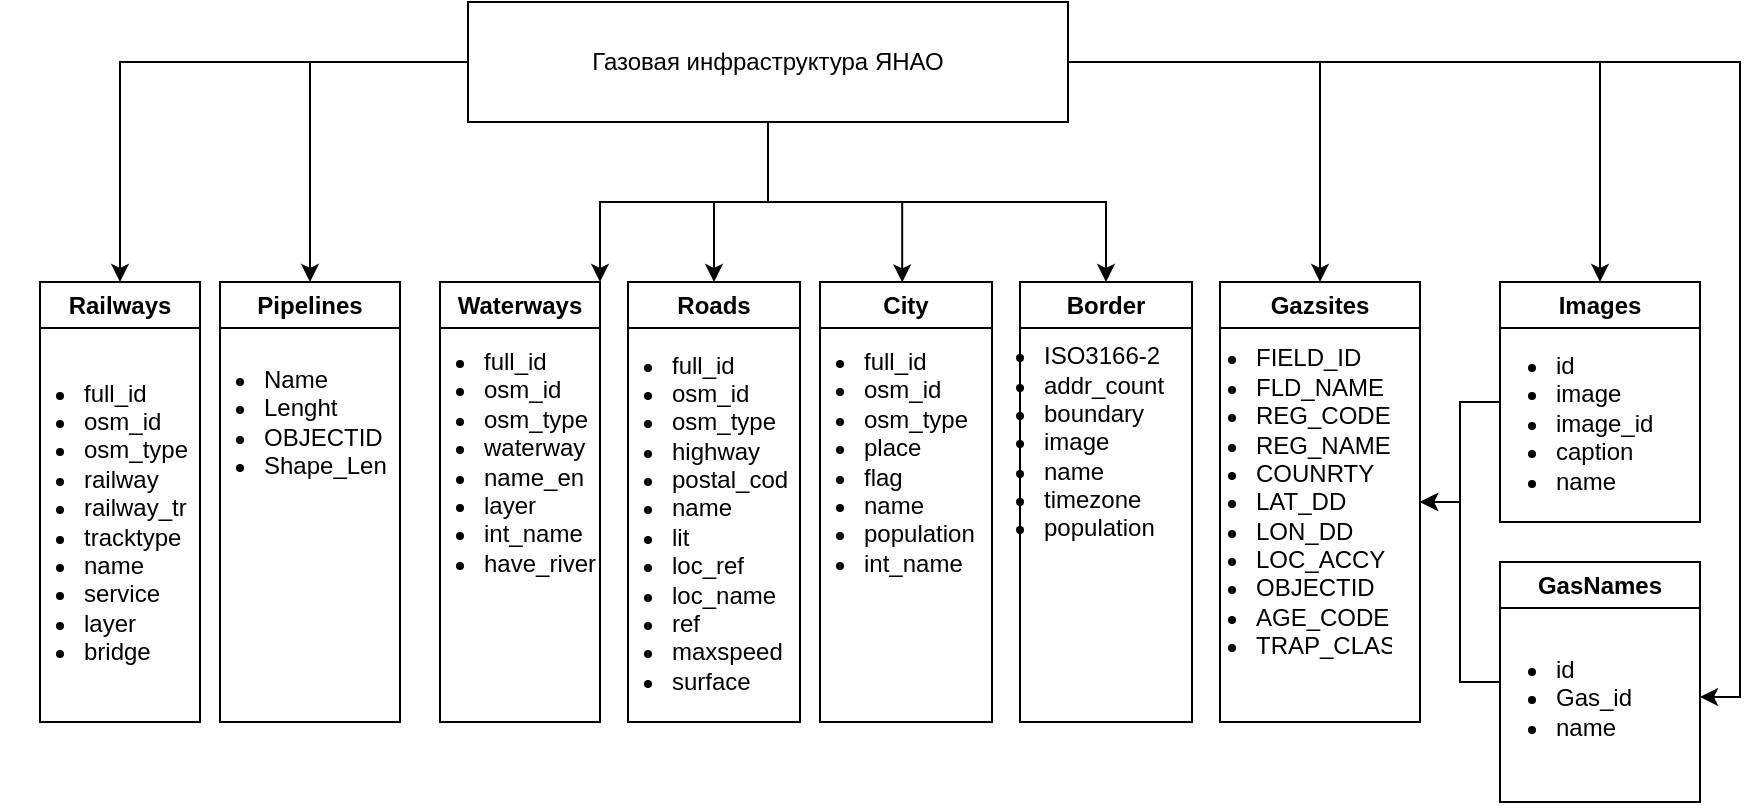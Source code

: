 <mxfile version="27.0.9">
  <diagram name="Страница — 1" id="P01H9IGzsVBKKXXb3qMG">
    <mxGraphModel dx="1141" dy="1793" grid="1" gridSize="10" guides="1" tooltips="1" connect="1" arrows="1" fold="1" page="1" pageScale="1" pageWidth="827" pageHeight="1169" math="0" shadow="0">
      <root>
        <mxCell id="0" />
        <mxCell id="1" parent="0" />
        <mxCell id="pL0q1dB_KrGiLHPkA37B-4" style="edgeStyle=orthogonalEdgeStyle;rounded=0;orthogonalLoop=1;jettySize=auto;html=1;entryX=0.5;entryY=0;entryDx=0;entryDy=0;" edge="1" parent="1" source="pL0q1dB_KrGiLHPkA37B-1" target="pL0q1dB_KrGiLHPkA37B-3">
          <mxGeometry relative="1" as="geometry" />
        </mxCell>
        <mxCell id="pL0q1dB_KrGiLHPkA37B-9" style="edgeStyle=orthogonalEdgeStyle;rounded=0;orthogonalLoop=1;jettySize=auto;html=1;entryX=0.5;entryY=0;entryDx=0;entryDy=0;" edge="1" parent="1" source="pL0q1dB_KrGiLHPkA37B-1" target="pL0q1dB_KrGiLHPkA37B-7">
          <mxGeometry relative="1" as="geometry" />
        </mxCell>
        <mxCell id="pL0q1dB_KrGiLHPkA37B-12" style="edgeStyle=orthogonalEdgeStyle;rounded=0;orthogonalLoop=1;jettySize=auto;html=1;entryX=1;entryY=0;entryDx=0;entryDy=0;" edge="1" parent="1" source="pL0q1dB_KrGiLHPkA37B-1" target="pL0q1dB_KrGiLHPkA37B-11">
          <mxGeometry relative="1" as="geometry" />
        </mxCell>
        <mxCell id="pL0q1dB_KrGiLHPkA37B-15" style="edgeStyle=orthogonalEdgeStyle;rounded=0;orthogonalLoop=1;jettySize=auto;html=1;entryX=0.5;entryY=0;entryDx=0;entryDy=0;" edge="1" parent="1" source="pL0q1dB_KrGiLHPkA37B-1" target="pL0q1dB_KrGiLHPkA37B-13">
          <mxGeometry relative="1" as="geometry" />
        </mxCell>
        <mxCell id="pL0q1dB_KrGiLHPkA37B-21" style="edgeStyle=orthogonalEdgeStyle;rounded=0;orthogonalLoop=1;jettySize=auto;html=1;entryX=0.5;entryY=0;entryDx=0;entryDy=0;" edge="1" parent="1" source="pL0q1dB_KrGiLHPkA37B-1" target="pL0q1dB_KrGiLHPkA37B-18">
          <mxGeometry relative="1" as="geometry" />
        </mxCell>
        <mxCell id="pL0q1dB_KrGiLHPkA37B-25" style="edgeStyle=orthogonalEdgeStyle;rounded=0;orthogonalLoop=1;jettySize=auto;html=1;entryX=0.5;entryY=0;entryDx=0;entryDy=0;" edge="1" parent="1" source="pL0q1dB_KrGiLHPkA37B-1" target="pL0q1dB_KrGiLHPkA37B-22">
          <mxGeometry relative="1" as="geometry" />
        </mxCell>
        <mxCell id="pL0q1dB_KrGiLHPkA37B-30" style="edgeStyle=orthogonalEdgeStyle;rounded=0;orthogonalLoop=1;jettySize=auto;html=1;entryX=0.5;entryY=0;entryDx=0;entryDy=0;" edge="1" parent="1" source="pL0q1dB_KrGiLHPkA37B-1" target="pL0q1dB_KrGiLHPkA37B-26">
          <mxGeometry relative="1" as="geometry" />
        </mxCell>
        <mxCell id="pL0q1dB_KrGiLHPkA37B-33" style="edgeStyle=orthogonalEdgeStyle;rounded=0;orthogonalLoop=1;jettySize=auto;html=1;entryX=1;entryY=0.5;entryDx=0;entryDy=0;" edge="1" parent="1" source="pL0q1dB_KrGiLHPkA37B-1" target="pL0q1dB_KrGiLHPkA37B-32">
          <mxGeometry relative="1" as="geometry" />
        </mxCell>
        <mxCell id="pL0q1dB_KrGiLHPkA37B-1" value="Газовая инфраструктура ЯНАО" style="rounded=0;whiteSpace=wrap;html=1;" vertex="1" parent="1">
          <mxGeometry x="264" y="-250" width="300" height="60" as="geometry" />
        </mxCell>
        <mxCell id="pL0q1dB_KrGiLHPkA37B-3" value="Railways" style="swimlane;whiteSpace=wrap;html=1;" vertex="1" parent="1">
          <mxGeometry x="50" y="-110" width="80" height="220" as="geometry" />
        </mxCell>
        <mxCell id="pL0q1dB_KrGiLHPkA37B-6" value="&lt;ul&gt;&lt;li&gt;full_id&lt;/li&gt;&lt;li&gt;osm_id&lt;/li&gt;&lt;li&gt;osm_type&lt;/li&gt;&lt;li&gt;railway&lt;/li&gt;&lt;li&gt;railway_tr&lt;/li&gt;&lt;li&gt;tracktype&lt;/li&gt;&lt;li&gt;name&lt;/li&gt;&lt;li&gt;service&lt;/li&gt;&lt;li&gt;layer&lt;/li&gt;&lt;li&gt;bridge&lt;/li&gt;&lt;/ul&gt;" style="text;strokeColor=none;fillColor=none;html=1;whiteSpace=wrap;verticalAlign=middle;overflow=hidden;" vertex="1" parent="pL0q1dB_KrGiLHPkA37B-3">
          <mxGeometry x="-20" y="30" width="100" height="180" as="geometry" />
        </mxCell>
        <mxCell id="pL0q1dB_KrGiLHPkA37B-7" value="Pipelines" style="swimlane;whiteSpace=wrap;html=1;" vertex="1" parent="1">
          <mxGeometry x="140" y="-110" width="90" height="220" as="geometry" />
        </mxCell>
        <mxCell id="pL0q1dB_KrGiLHPkA37B-8" value="&lt;ul&gt;&lt;li&gt;Name&lt;/li&gt;&lt;li&gt;Lenght&lt;/li&gt;&lt;li&gt;OBJECTID&lt;/li&gt;&lt;li&gt;Shape_Len&lt;/li&gt;&lt;/ul&gt;" style="text;strokeColor=none;fillColor=none;html=1;whiteSpace=wrap;verticalAlign=middle;overflow=hidden;" vertex="1" parent="pL0q1dB_KrGiLHPkA37B-7">
          <mxGeometry x="-20" y="-20" width="110" height="180" as="geometry" />
        </mxCell>
        <mxCell id="pL0q1dB_KrGiLHPkA37B-10" value="Waterways" style="swimlane;whiteSpace=wrap;html=1;" vertex="1" parent="1">
          <mxGeometry x="250" y="-110" width="80" height="220" as="geometry" />
        </mxCell>
        <mxCell id="pL0q1dB_KrGiLHPkA37B-11" value="&lt;ul&gt;&lt;li&gt;full_id&lt;/li&gt;&lt;li&gt;osm_id&lt;/li&gt;&lt;li&gt;osm_type&lt;/li&gt;&lt;li&gt;waterway&lt;/li&gt;&lt;li&gt;name_en&lt;/li&gt;&lt;li&gt;layer&lt;/li&gt;&lt;li&gt;int_name&lt;/li&gt;&lt;li&gt;have_river&lt;/li&gt;&lt;/ul&gt;" style="text;strokeColor=none;fillColor=none;html=1;whiteSpace=wrap;verticalAlign=middle;overflow=hidden;" vertex="1" parent="pL0q1dB_KrGiLHPkA37B-10">
          <mxGeometry x="-20" width="100" height="180" as="geometry" />
        </mxCell>
        <mxCell id="pL0q1dB_KrGiLHPkA37B-13" value="Roads" style="swimlane;whiteSpace=wrap;html=1;" vertex="1" parent="1">
          <mxGeometry x="344" y="-110" width="86" height="220" as="geometry" />
        </mxCell>
        <mxCell id="pL0q1dB_KrGiLHPkA37B-14" value="&lt;ul&gt;&lt;li&gt;full_id&lt;/li&gt;&lt;li&gt;osm_id&lt;/li&gt;&lt;li&gt;osm_type&lt;/li&gt;&lt;li&gt;highway&lt;/li&gt;&lt;li&gt;postal_cod&lt;/li&gt;&lt;li&gt;name&lt;/li&gt;&lt;li&gt;lit&lt;/li&gt;&lt;li&gt;loc_ref&lt;/li&gt;&lt;li&gt;loc_name&lt;/li&gt;&lt;li&gt;ref&lt;/li&gt;&lt;li&gt;maxspeed&lt;/li&gt;&lt;li&gt;surface&lt;/li&gt;&lt;/ul&gt;" style="text;strokeColor=none;fillColor=none;html=1;whiteSpace=wrap;verticalAlign=middle;overflow=hidden;" vertex="1" parent="pL0q1dB_KrGiLHPkA37B-13">
          <mxGeometry x="-20" y="20" width="100" height="200" as="geometry" />
        </mxCell>
        <mxCell id="pL0q1dB_KrGiLHPkA37B-16" value="City" style="swimlane;whiteSpace=wrap;html=1;" vertex="1" parent="1">
          <mxGeometry x="440" y="-110" width="86" height="220" as="geometry" />
        </mxCell>
        <mxCell id="pL0q1dB_KrGiLHPkA37B-17" value="&lt;ul&gt;&lt;li&gt;full_id&lt;/li&gt;&lt;li&gt;osm_id&lt;/li&gt;&lt;li&gt;osm_type&lt;/li&gt;&lt;li&gt;place&lt;/li&gt;&lt;li&gt;flag&lt;/li&gt;&lt;li&gt;name&lt;/li&gt;&lt;li&gt;population&lt;/li&gt;&lt;li&gt;int_name&lt;/li&gt;&lt;/ul&gt;" style="text;strokeColor=none;fillColor=none;html=1;whiteSpace=wrap;verticalAlign=middle;overflow=hidden;" vertex="1" parent="pL0q1dB_KrGiLHPkA37B-16">
          <mxGeometry x="-20" width="100" height="180" as="geometry" />
        </mxCell>
        <mxCell id="pL0q1dB_KrGiLHPkA37B-18" value="Border" style="swimlane;whiteSpace=wrap;html=1;" vertex="1" parent="1">
          <mxGeometry x="540" y="-110" width="86" height="220" as="geometry" />
        </mxCell>
        <mxCell id="pL0q1dB_KrGiLHPkA37B-19" value="&lt;ul&gt;&lt;li&gt;ISO3166-2&lt;/li&gt;&lt;li&gt;addr_count&lt;/li&gt;&lt;li&gt;boundary&lt;/li&gt;&lt;li&gt;image&lt;/li&gt;&lt;li&gt;name&lt;/li&gt;&lt;li&gt;timezone&lt;/li&gt;&lt;li&gt;population&lt;/li&gt;&lt;/ul&gt;" style="text;strokeColor=none;fillColor=none;html=1;whiteSpace=wrap;verticalAlign=middle;overflow=hidden;" vertex="1" parent="pL0q1dB_KrGiLHPkA37B-18">
          <mxGeometry x="-30" y="10" width="110" height="140" as="geometry" />
        </mxCell>
        <mxCell id="pL0q1dB_KrGiLHPkA37B-20" style="edgeStyle=orthogonalEdgeStyle;rounded=0;orthogonalLoop=1;jettySize=auto;html=1;entryX=0.611;entryY=0.001;entryDx=0;entryDy=0;entryPerimeter=0;" edge="1" parent="1" source="pL0q1dB_KrGiLHPkA37B-1" target="pL0q1dB_KrGiLHPkA37B-17">
          <mxGeometry relative="1" as="geometry" />
        </mxCell>
        <mxCell id="pL0q1dB_KrGiLHPkA37B-22" value="Gazsites" style="swimlane;whiteSpace=wrap;html=1;" vertex="1" parent="1">
          <mxGeometry x="640" y="-110" width="100" height="220" as="geometry" />
        </mxCell>
        <mxCell id="pL0q1dB_KrGiLHPkA37B-23" value="&lt;ul&gt;&lt;li&gt;FIELD_ID&lt;/li&gt;&lt;li&gt;FLD_NAME&lt;/li&gt;&lt;li&gt;REG_CODE&lt;/li&gt;&lt;li&gt;REG_NAME&lt;/li&gt;&lt;li&gt;COUNRTY&lt;/li&gt;&lt;li&gt;LAT_DD&lt;/li&gt;&lt;li&gt;LON_DD&lt;/li&gt;&lt;li&gt;LOC_ACCY&lt;/li&gt;&lt;li&gt;OBJECTID&lt;/li&gt;&lt;li&gt;AGE_CODE&lt;/li&gt;&lt;li&gt;TRAP_CLASS&lt;/li&gt;&lt;/ul&gt;" style="text;strokeColor=none;fillColor=none;html=1;whiteSpace=wrap;verticalAlign=middle;overflow=hidden;" vertex="1" parent="pL0q1dB_KrGiLHPkA37B-22">
          <mxGeometry x="-24" y="5" width="110" height="210" as="geometry" />
        </mxCell>
        <mxCell id="pL0q1dB_KrGiLHPkA37B-29" style="edgeStyle=orthogonalEdgeStyle;rounded=0;orthogonalLoop=1;jettySize=auto;html=1;entryX=1;entryY=0.5;entryDx=0;entryDy=0;" edge="1" parent="1" source="pL0q1dB_KrGiLHPkA37B-26" target="pL0q1dB_KrGiLHPkA37B-22">
          <mxGeometry relative="1" as="geometry" />
        </mxCell>
        <mxCell id="pL0q1dB_KrGiLHPkA37B-26" value="Images" style="swimlane;whiteSpace=wrap;html=1;" vertex="1" parent="1">
          <mxGeometry x="780" y="-110" width="100" height="120" as="geometry" />
        </mxCell>
        <mxCell id="pL0q1dB_KrGiLHPkA37B-27" value="&lt;ul&gt;&lt;li&gt;id&lt;/li&gt;&lt;li&gt;image&lt;/li&gt;&lt;li&gt;image_id&lt;/li&gt;&lt;li&gt;caption&lt;/li&gt;&lt;li&gt;name&lt;/li&gt;&lt;/ul&gt;" style="text;strokeColor=none;fillColor=none;html=1;whiteSpace=wrap;verticalAlign=middle;overflow=hidden;" vertex="1" parent="pL0q1dB_KrGiLHPkA37B-26">
          <mxGeometry x="-14" y="20" width="114" height="95" as="geometry" />
        </mxCell>
        <mxCell id="pL0q1dB_KrGiLHPkA37B-34" style="edgeStyle=orthogonalEdgeStyle;rounded=0;orthogonalLoop=1;jettySize=auto;html=1;entryX=1;entryY=0.5;entryDx=0;entryDy=0;" edge="1" parent="1" source="pL0q1dB_KrGiLHPkA37B-31" target="pL0q1dB_KrGiLHPkA37B-22">
          <mxGeometry relative="1" as="geometry" />
        </mxCell>
        <mxCell id="pL0q1dB_KrGiLHPkA37B-31" value="GasNames" style="swimlane;whiteSpace=wrap;html=1;" vertex="1" parent="1">
          <mxGeometry x="780" y="30" width="100" height="120" as="geometry" />
        </mxCell>
        <mxCell id="pL0q1dB_KrGiLHPkA37B-32" value="&lt;ul&gt;&lt;li&gt;id&lt;/li&gt;&lt;li&gt;Gas_id&lt;/li&gt;&lt;li&gt;name&lt;/li&gt;&lt;/ul&gt;" style="text;strokeColor=none;fillColor=none;html=1;whiteSpace=wrap;verticalAlign=middle;overflow=hidden;" vertex="1" parent="pL0q1dB_KrGiLHPkA37B-31">
          <mxGeometry x="-14" y="20" width="114" height="95" as="geometry" />
        </mxCell>
      </root>
    </mxGraphModel>
  </diagram>
</mxfile>
